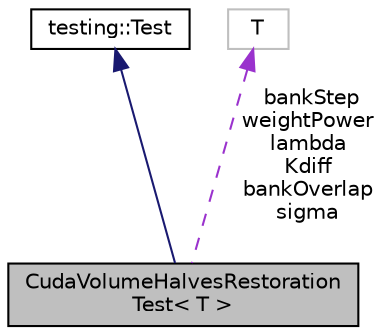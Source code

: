 digraph "CudaVolumeHalvesRestorationTest&lt; T &gt;"
{
  edge [fontname="Helvetica",fontsize="10",labelfontname="Helvetica",labelfontsize="10"];
  node [fontname="Helvetica",fontsize="10",shape=record];
  Node2 [label="CudaVolumeHalvesRestoration\lTest\< T \>",height=0.2,width=0.4,color="black", fillcolor="grey75", style="filled", fontcolor="black"];
  Node3 -> Node2 [dir="back",color="midnightblue",fontsize="10",style="solid",fontname="Helvetica"];
  Node3 [label="testing::Test",height=0.2,width=0.4,color="black", fillcolor="white", style="filled",URL="$classtesting_1_1Test.html"];
  Node4 -> Node2 [dir="back",color="darkorchid3",fontsize="10",style="dashed",label=" bankStep\nweightPower\nlambda\nKdiff\nbankOverlap\nsigma" ,fontname="Helvetica"];
  Node4 [label="T",height=0.2,width=0.4,color="grey75", fillcolor="white", style="filled"];
}
